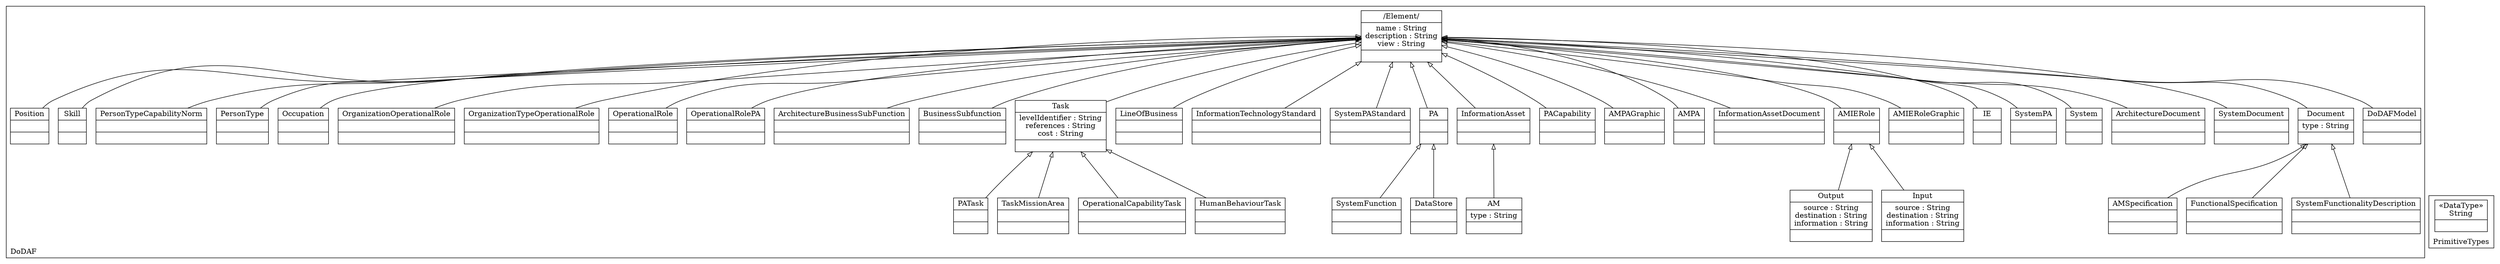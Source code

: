 digraph "KM3 Model in DOT" {
graph[rankdir=BT,labeljust=l,labelloc=t,nodeSep=0.75,compound=true];
 subgraph "cluster_DoDAF"{
labelloc=t
color=black
label=DoDAF
 node[shape=record];
Element[label="{/Element/|name : String\ndescription : String\nview : String| }"]
;
 node[shape=record];
DoDAFModel[label="{DoDAFModel| | }"]
 DoDAFModel->Element[arrowhead=onormal,group=Element,minlen=2,constraint=true,]
;
 node[shape=record];
Document[label="{Document|type : String| }"]
 Document->Element[arrowhead=onormal,group=Element,minlen=2,constraint=true,]
;
 node[shape=record];
SystemFunctionalityDescription[label="{SystemFunctionalityDescription| | }"]
 SystemFunctionalityDescription->Document[arrowhead=onormal,group=Document,minlen=2,constraint=true,]
;
 node[shape=record];
FunctionalSpecification[label="{FunctionalSpecification| | }"]
 FunctionalSpecification->Document[arrowhead=onormal,group=Document,minlen=2,constraint=true,]
;
 node[shape=record];
AMSpecification[label="{AMSpecification| | }"]
 AMSpecification->Document[arrowhead=onormal,group=Document,minlen=2,constraint=true,]
;
 node[shape=record];
SystemDocument[label="{SystemDocument| | }"]
 SystemDocument->Element[arrowhead=onormal,group=Element,minlen=2,constraint=true,]
;
 node[shape=record];
ArchitectureDocument[label="{ArchitectureDocument| | }"]
 ArchitectureDocument->Element[arrowhead=onormal,group=Element,minlen=2,constraint=true,]
;
 node[shape=record];
System[label="{System| | }"]
 System->Element[arrowhead=onormal,group=Element,minlen=2,constraint=true,]
;
 node[shape=record];
SystemPA[label="{SystemPA| | }"]
 SystemPA->Element[arrowhead=onormal,group=Element,minlen=2,constraint=true,]
;
 node[shape=record];
IE[label="{IE| | }"]
 IE->Element[arrowhead=onormal,group=Element,minlen=2,constraint=true,]
;
 node[shape=record];
AMIERole[label="{AMIERole| | }"]
 AMIERole->Element[arrowhead=onormal,group=Element,minlen=2,constraint=true,]
;
 node[shape=record];
AMIERoleGraphic[label="{AMIERoleGraphic| | }"]
 AMIERoleGraphic->Element[arrowhead=onormal,group=Element,minlen=2,constraint=true,]
;
 node[shape=record];
Input[label="{Input|source : String\ndestination : String\ninformation : String| }"]
 Input->AMIERole[arrowhead=onormal,group=AMIERole,minlen=2,constraint=true,]
;
 node[shape=record];
Output[label="{Output|source : String\ndestination : String\ninformation : String| }"]
 Output->AMIERole[arrowhead=onormal,group=AMIERole,minlen=2,constraint=true,]
;
 node[shape=record];
InformationAssetDocument[label="{InformationAssetDocument| | }"]
 InformationAssetDocument->Element[arrowhead=onormal,group=Element,minlen=2,constraint=true,]
;
 node[shape=record];
AMPA[label="{AMPA| | }"]
 AMPA->Element[arrowhead=onormal,group=Element,minlen=2,constraint=true,]
;
 node[shape=record];
AMPAGraphic[label="{AMPAGraphic| | }"]
 AMPAGraphic->Element[arrowhead=onormal,group=Element,minlen=2,constraint=true,]
;
 node[shape=record];
PA[label="{PA| | }"]
 PA->Element[arrowhead=onormal,group=Element,minlen=2,constraint=true,]
;
 node[shape=record];
PACapability[label="{PACapability| | }"]
 PACapability->Element[arrowhead=onormal,group=Element,minlen=2,constraint=true,]
;
 node[shape=record];
AM[label="{AM|type : String| }"]
 AM->InformationAsset[arrowhead=onormal,group=InformationAsset,minlen=2,constraint=true,]
;
 node[shape=record];
InformationAsset[label="{InformationAsset| | }"]
 InformationAsset->Element[arrowhead=onormal,group=Element,minlen=2,constraint=true,]
;
 node[shape=record];
DataStore[label="{DataStore| | }"]
 DataStore->PA[arrowhead=onormal,group=PA,minlen=2,constraint=true,]
;
 node[shape=record];
SystemFunction[label="{SystemFunction| | }"]
 SystemFunction->PA[arrowhead=onormal,group=PA,minlen=2,constraint=true,]
;
 node[shape=record];
SystemPAStandard[label="{SystemPAStandard| | }"]
 SystemPAStandard->Element[arrowhead=onormal,group=Element,minlen=2,constraint=true,]
;
 node[shape=record];
InformationTechnologyStandard[label="{InformationTechnologyStandard| | }"]
 InformationTechnologyStandard->Element[arrowhead=onormal,group=Element,minlen=2,constraint=true,]
;
 node[shape=record];
LineOfBusiness[label="{LineOfBusiness| | }"]
 LineOfBusiness->Element[arrowhead=onormal,group=Element,minlen=2,constraint=true,]
;
 node[shape=record];
Task[label="{Task|levelIdentifier : String\nreferences : String\ncost : String| }"]
 Task->Element[arrowhead=onormal,group=Element,minlen=2,constraint=true,]
;
 node[shape=record];
HumanBehaviourTask[label="{HumanBehaviourTask| | }"]
 HumanBehaviourTask->Task[arrowhead=onormal,group=Task,minlen=2,constraint=true,]
;
 node[shape=record];
OperationalCapabilityTask[label="{OperationalCapabilityTask| | }"]
 OperationalCapabilityTask->Task[arrowhead=onormal,group=Task,minlen=2,constraint=true,]
;
 node[shape=record];
TaskMissionArea[label="{TaskMissionArea| | }"]
 TaskMissionArea->Task[arrowhead=onormal,group=Task,minlen=2,constraint=true,]
;
 node[shape=record];
PATask[label="{PATask| | }"]
 PATask->Task[arrowhead=onormal,group=Task,minlen=2,constraint=true,]
;
 node[shape=record];
BusinessSubfunction[label="{BusinessSubfunction| | }"]
 BusinessSubfunction->Element[arrowhead=onormal,group=Element,minlen=2,constraint=true,]
;
 node[shape=record];
ArchitectureBusinessSubFunction[label="{ArchitectureBusinessSubFunction| | }"]
 ArchitectureBusinessSubFunction->Element[arrowhead=onormal,group=Element,minlen=2,constraint=true,]
;
 node[shape=record];
OperationalRolePA[label="{OperationalRolePA| | }"]
 OperationalRolePA->Element[arrowhead=onormal,group=Element,minlen=2,constraint=true,]
;
 node[shape=record];
OperationalRole[label="{OperationalRole| | }"]
 OperationalRole->Element[arrowhead=onormal,group=Element,minlen=2,constraint=true,]
;
 node[shape=record];
OrganizationTypeOperationalRole[label="{OrganizationTypeOperationalRole| | }"]
 OrganizationTypeOperationalRole->Element[arrowhead=onormal,group=Element,minlen=2,constraint=true,]
;
 node[shape=record];
OrganizationOperationalRole[label="{OrganizationOperationalRole| | }"]
 OrganizationOperationalRole->Element[arrowhead=onormal,group=Element,minlen=2,constraint=true,]
;
 node[shape=record];
Occupation[label="{Occupation| | }"]
 Occupation->Element[arrowhead=onormal,group=Element,minlen=2,constraint=true,]
;
 node[shape=record];
PersonType[label="{PersonType| | }"]
 PersonType->Element[arrowhead=onormal,group=Element,minlen=2,constraint=true,]
;
 node[shape=record];
PersonTypeCapabilityNorm[label="{PersonTypeCapabilityNorm| | }"]
 PersonTypeCapabilityNorm->Element[arrowhead=onormal,group=Element,minlen=2,constraint=true,]
;
 node[shape=record];
Skill[label="{Skill| | }"]
 Skill->Element[arrowhead=onormal,group=Element,minlen=2,constraint=true,]
;
 node[shape=record];
Position[label="{Position| | }"]
 Position->Element[arrowhead=onormal,group=Element,minlen=2,constraint=true,]
;

} subgraph "cluster_PrimitiveTypes"{
labelloc=t
color=black
label=PrimitiveTypes
 node[shape=record];
String[label="{&#171;DataType&#187;\nString|}"]
;

}
}